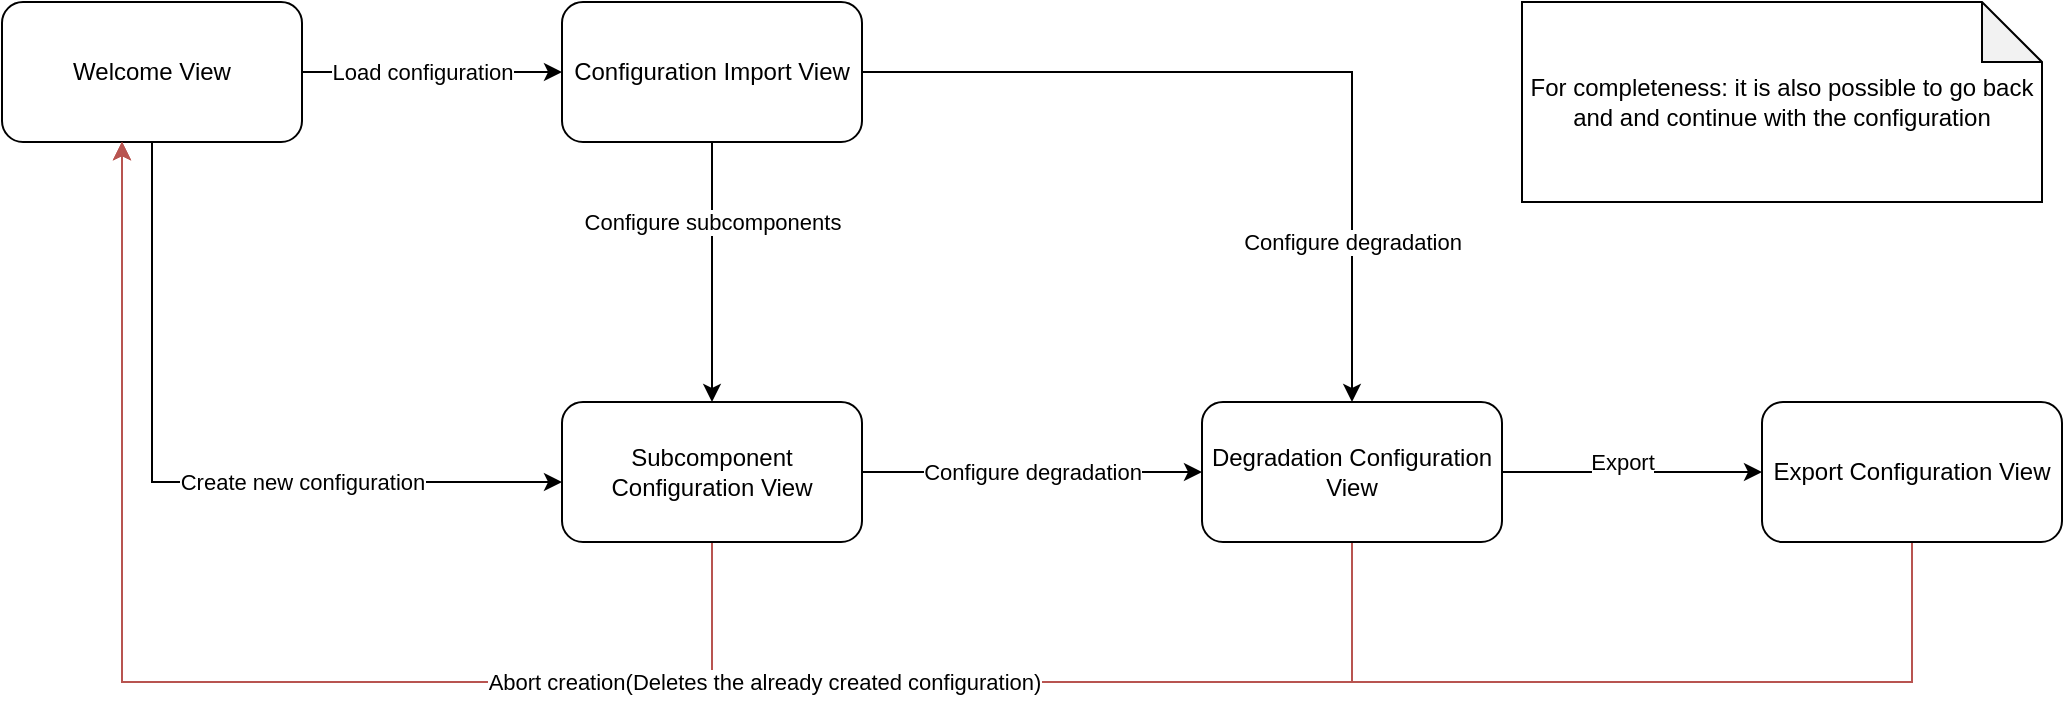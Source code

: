<mxfile version="13.9.9" type="device"><diagram id="z4Nh9p9OeazLXCTPFiCe" name="Seite-1"><mxGraphModel dx="1422" dy="822" grid="1" gridSize="10" guides="1" tooltips="1" connect="1" arrows="1" fold="1" page="1" pageScale="1" pageWidth="1169" pageHeight="827" math="0" shadow="0"><root><mxCell id="0"/><mxCell id="1" parent="0"/><mxCell id="eY4wyhqh4XfQ0EduOTYf-3" style="edgeStyle=orthogonalEdgeStyle;rounded=0;orthogonalLoop=1;jettySize=auto;html=1;" edge="1" parent="1" source="eY4wyhqh4XfQ0EduOTYf-1" target="eY4wyhqh4XfQ0EduOTYf-2"><mxGeometry relative="1" as="geometry"/></mxCell><mxCell id="eY4wyhqh4XfQ0EduOTYf-9" value="Load configuration" style="edgeLabel;html=1;align=center;verticalAlign=middle;resizable=0;points=[];" vertex="1" connectable="0" parent="eY4wyhqh4XfQ0EduOTYf-3"><mxGeometry x="-0.185" y="4" relative="1" as="geometry"><mxPoint x="7" y="4" as="offset"/></mxGeometry></mxCell><mxCell id="eY4wyhqh4XfQ0EduOTYf-5" style="edgeStyle=orthogonalEdgeStyle;rounded=0;orthogonalLoop=1;jettySize=auto;html=1;" edge="1" parent="1" source="eY4wyhqh4XfQ0EduOTYf-1" target="eY4wyhqh4XfQ0EduOTYf-4"><mxGeometry relative="1" as="geometry"><Array as="points"><mxPoint x="115" y="280"/></Array></mxGeometry></mxCell><mxCell id="eY4wyhqh4XfQ0EduOTYf-7" value="Create new configuration" style="edgeLabel;html=1;align=center;verticalAlign=middle;resizable=0;points=[];" vertex="1" connectable="0" parent="eY4wyhqh4XfQ0EduOTYf-5"><mxGeometry x="0.264" y="-4" relative="1" as="geometry"><mxPoint x="8" y="-4" as="offset"/></mxGeometry></mxCell><mxCell id="eY4wyhqh4XfQ0EduOTYf-1" value="Welcome View" style="rounded=1;whiteSpace=wrap;html=1;" vertex="1" parent="1"><mxGeometry x="40" y="40" width="150" height="70" as="geometry"/></mxCell><mxCell id="eY4wyhqh4XfQ0EduOTYf-6" style="edgeStyle=orthogonalEdgeStyle;rounded=0;orthogonalLoop=1;jettySize=auto;html=1;" edge="1" parent="1" source="eY4wyhqh4XfQ0EduOTYf-2" target="eY4wyhqh4XfQ0EduOTYf-4"><mxGeometry relative="1" as="geometry"/></mxCell><mxCell id="eY4wyhqh4XfQ0EduOTYf-13" value="Configure subcomponents" style="edgeLabel;html=1;align=center;verticalAlign=middle;resizable=0;points=[];" vertex="1" connectable="0" parent="eY4wyhqh4XfQ0EduOTYf-6"><mxGeometry x="-0.154" y="1" relative="1" as="geometry"><mxPoint x="-1" y="-15" as="offset"/></mxGeometry></mxCell><mxCell id="eY4wyhqh4XfQ0EduOTYf-11" style="edgeStyle=orthogonalEdgeStyle;rounded=0;orthogonalLoop=1;jettySize=auto;html=1;" edge="1" parent="1" source="eY4wyhqh4XfQ0EduOTYf-2" target="eY4wyhqh4XfQ0EduOTYf-10"><mxGeometry relative="1" as="geometry"/></mxCell><mxCell id="eY4wyhqh4XfQ0EduOTYf-15" value="Configure degradation" style="edgeLabel;html=1;align=center;verticalAlign=middle;resizable=0;points=[];" vertex="1" connectable="0" parent="eY4wyhqh4XfQ0EduOTYf-11"><mxGeometry x="0.454" y="-3" relative="1" as="geometry"><mxPoint x="3" y="32" as="offset"/></mxGeometry></mxCell><mxCell id="eY4wyhqh4XfQ0EduOTYf-2" value="Configuration Import View" style="rounded=1;whiteSpace=wrap;html=1;" vertex="1" parent="1"><mxGeometry x="320" y="40" width="150" height="70" as="geometry"/></mxCell><mxCell id="eY4wyhqh4XfQ0EduOTYf-12" style="edgeStyle=orthogonalEdgeStyle;rounded=0;orthogonalLoop=1;jettySize=auto;html=1;" edge="1" parent="1" source="eY4wyhqh4XfQ0EduOTYf-4" target="eY4wyhqh4XfQ0EduOTYf-10"><mxGeometry relative="1" as="geometry"/></mxCell><mxCell id="eY4wyhqh4XfQ0EduOTYf-16" value="Configure degradation" style="edgeLabel;html=1;align=center;verticalAlign=middle;resizable=0;points=[];" vertex="1" connectable="0" parent="eY4wyhqh4XfQ0EduOTYf-12"><mxGeometry x="0.246" y="-1" relative="1" as="geometry"><mxPoint x="-21" y="-1" as="offset"/></mxGeometry></mxCell><mxCell id="eY4wyhqh4XfQ0EduOTYf-21" style="edgeStyle=orthogonalEdgeStyle;rounded=0;orthogonalLoop=1;jettySize=auto;html=1;fillColor=#f8cecc;strokeColor=#b85450;" edge="1" parent="1" source="eY4wyhqh4XfQ0EduOTYf-4" target="eY4wyhqh4XfQ0EduOTYf-1"><mxGeometry relative="1" as="geometry"><Array as="points"><mxPoint x="395" y="380"/><mxPoint x="100" y="380"/></Array></mxGeometry></mxCell><mxCell id="eY4wyhqh4XfQ0EduOTYf-4" value="Subcomponent Configuration View" style="rounded=1;whiteSpace=wrap;html=1;" vertex="1" parent="1"><mxGeometry x="320" y="240" width="150" height="70" as="geometry"/></mxCell><mxCell id="eY4wyhqh4XfQ0EduOTYf-18" style="edgeStyle=orthogonalEdgeStyle;rounded=0;orthogonalLoop=1;jettySize=auto;html=1;" edge="1" parent="1" source="eY4wyhqh4XfQ0EduOTYf-10" target="eY4wyhqh4XfQ0EduOTYf-17"><mxGeometry relative="1" as="geometry"/></mxCell><mxCell id="eY4wyhqh4XfQ0EduOTYf-24" value="Export" style="edgeLabel;html=1;align=center;verticalAlign=middle;resizable=0;points=[];" vertex="1" connectable="0" parent="eY4wyhqh4XfQ0EduOTYf-18"><mxGeometry x="-0.308" y="-4" relative="1" as="geometry"><mxPoint x="15" y="-9" as="offset"/></mxGeometry></mxCell><mxCell id="eY4wyhqh4XfQ0EduOTYf-20" style="edgeStyle=orthogonalEdgeStyle;rounded=0;orthogonalLoop=1;jettySize=auto;html=1;fillColor=#f8cecc;strokeColor=#b85450;" edge="1" parent="1" source="eY4wyhqh4XfQ0EduOTYf-10" target="eY4wyhqh4XfQ0EduOTYf-1"><mxGeometry relative="1" as="geometry"><Array as="points"><mxPoint x="715" y="380"/><mxPoint x="100" y="380"/></Array></mxGeometry></mxCell><mxCell id="eY4wyhqh4XfQ0EduOTYf-10" value="Degradation Configuration View" style="rounded=1;whiteSpace=wrap;html=1;" vertex="1" parent="1"><mxGeometry x="640" y="240" width="150" height="70" as="geometry"/></mxCell><mxCell id="eY4wyhqh4XfQ0EduOTYf-19" style="edgeStyle=orthogonalEdgeStyle;rounded=0;orthogonalLoop=1;jettySize=auto;html=1;fillColor=#f8cecc;strokeColor=#b85450;" edge="1" parent="1" source="eY4wyhqh4XfQ0EduOTYf-17" target="eY4wyhqh4XfQ0EduOTYf-1"><mxGeometry relative="1" as="geometry"><Array as="points"><mxPoint x="995" y="380"/><mxPoint x="100" y="380"/></Array></mxGeometry></mxCell><mxCell id="eY4wyhqh4XfQ0EduOTYf-22" value="Abort creation(Deletes the already created configuration)" style="edgeLabel;html=1;align=center;verticalAlign=middle;resizable=0;points=[];" vertex="1" connectable="0" parent="eY4wyhqh4XfQ0EduOTYf-19"><mxGeometry x="0.256" y="-4" relative="1" as="geometry"><mxPoint x="131" y="4" as="offset"/></mxGeometry></mxCell><mxCell id="eY4wyhqh4XfQ0EduOTYf-17" value="Export Configuration View" style="rounded=1;whiteSpace=wrap;html=1;" vertex="1" parent="1"><mxGeometry x="920" y="240" width="150" height="70" as="geometry"/></mxCell><mxCell id="eY4wyhqh4XfQ0EduOTYf-26" value="For completeness: it is also possible to go back and and continue with the configuration" style="shape=note;whiteSpace=wrap;html=1;backgroundOutline=1;darkOpacity=0.05;" vertex="1" parent="1"><mxGeometry x="800" y="40" width="260" height="100" as="geometry"/></mxCell></root></mxGraphModel></diagram></mxfile>